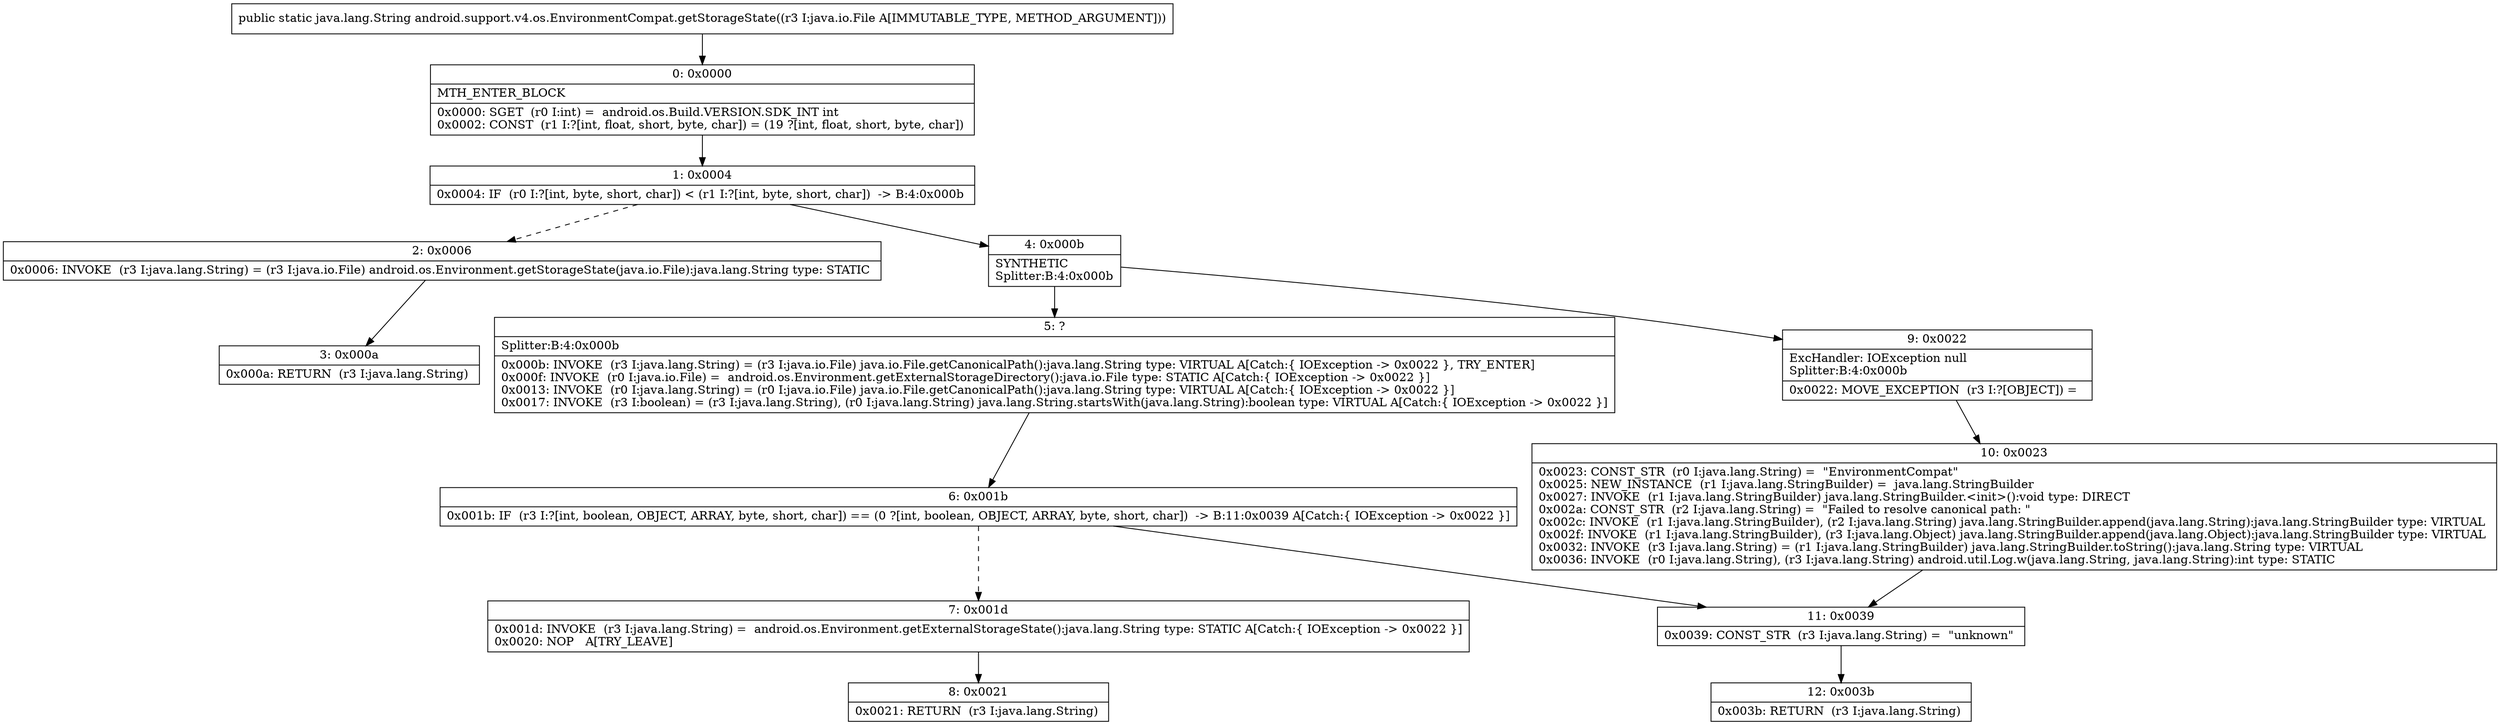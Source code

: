 digraph "CFG forandroid.support.v4.os.EnvironmentCompat.getStorageState(Ljava\/io\/File;)Ljava\/lang\/String;" {
Node_0 [shape=record,label="{0\:\ 0x0000|MTH_ENTER_BLOCK\l|0x0000: SGET  (r0 I:int) =  android.os.Build.VERSION.SDK_INT int \l0x0002: CONST  (r1 I:?[int, float, short, byte, char]) = (19 ?[int, float, short, byte, char]) \l}"];
Node_1 [shape=record,label="{1\:\ 0x0004|0x0004: IF  (r0 I:?[int, byte, short, char]) \< (r1 I:?[int, byte, short, char])  \-\> B:4:0x000b \l}"];
Node_2 [shape=record,label="{2\:\ 0x0006|0x0006: INVOKE  (r3 I:java.lang.String) = (r3 I:java.io.File) android.os.Environment.getStorageState(java.io.File):java.lang.String type: STATIC \l}"];
Node_3 [shape=record,label="{3\:\ 0x000a|0x000a: RETURN  (r3 I:java.lang.String) \l}"];
Node_4 [shape=record,label="{4\:\ 0x000b|SYNTHETIC\lSplitter:B:4:0x000b\l}"];
Node_5 [shape=record,label="{5\:\ ?|Splitter:B:4:0x000b\l|0x000b: INVOKE  (r3 I:java.lang.String) = (r3 I:java.io.File) java.io.File.getCanonicalPath():java.lang.String type: VIRTUAL A[Catch:\{ IOException \-\> 0x0022 \}, TRY_ENTER]\l0x000f: INVOKE  (r0 I:java.io.File) =  android.os.Environment.getExternalStorageDirectory():java.io.File type: STATIC A[Catch:\{ IOException \-\> 0x0022 \}]\l0x0013: INVOKE  (r0 I:java.lang.String) = (r0 I:java.io.File) java.io.File.getCanonicalPath():java.lang.String type: VIRTUAL A[Catch:\{ IOException \-\> 0x0022 \}]\l0x0017: INVOKE  (r3 I:boolean) = (r3 I:java.lang.String), (r0 I:java.lang.String) java.lang.String.startsWith(java.lang.String):boolean type: VIRTUAL A[Catch:\{ IOException \-\> 0x0022 \}]\l}"];
Node_6 [shape=record,label="{6\:\ 0x001b|0x001b: IF  (r3 I:?[int, boolean, OBJECT, ARRAY, byte, short, char]) == (0 ?[int, boolean, OBJECT, ARRAY, byte, short, char])  \-\> B:11:0x0039 A[Catch:\{ IOException \-\> 0x0022 \}]\l}"];
Node_7 [shape=record,label="{7\:\ 0x001d|0x001d: INVOKE  (r3 I:java.lang.String) =  android.os.Environment.getExternalStorageState():java.lang.String type: STATIC A[Catch:\{ IOException \-\> 0x0022 \}]\l0x0020: NOP   A[TRY_LEAVE]\l}"];
Node_8 [shape=record,label="{8\:\ 0x0021|0x0021: RETURN  (r3 I:java.lang.String) \l}"];
Node_9 [shape=record,label="{9\:\ 0x0022|ExcHandler: IOException null\lSplitter:B:4:0x000b\l|0x0022: MOVE_EXCEPTION  (r3 I:?[OBJECT]) =  \l}"];
Node_10 [shape=record,label="{10\:\ 0x0023|0x0023: CONST_STR  (r0 I:java.lang.String) =  \"EnvironmentCompat\" \l0x0025: NEW_INSTANCE  (r1 I:java.lang.StringBuilder) =  java.lang.StringBuilder \l0x0027: INVOKE  (r1 I:java.lang.StringBuilder) java.lang.StringBuilder.\<init\>():void type: DIRECT \l0x002a: CONST_STR  (r2 I:java.lang.String) =  \"Failed to resolve canonical path: \" \l0x002c: INVOKE  (r1 I:java.lang.StringBuilder), (r2 I:java.lang.String) java.lang.StringBuilder.append(java.lang.String):java.lang.StringBuilder type: VIRTUAL \l0x002f: INVOKE  (r1 I:java.lang.StringBuilder), (r3 I:java.lang.Object) java.lang.StringBuilder.append(java.lang.Object):java.lang.StringBuilder type: VIRTUAL \l0x0032: INVOKE  (r3 I:java.lang.String) = (r1 I:java.lang.StringBuilder) java.lang.StringBuilder.toString():java.lang.String type: VIRTUAL \l0x0036: INVOKE  (r0 I:java.lang.String), (r3 I:java.lang.String) android.util.Log.w(java.lang.String, java.lang.String):int type: STATIC \l}"];
Node_11 [shape=record,label="{11\:\ 0x0039|0x0039: CONST_STR  (r3 I:java.lang.String) =  \"unknown\" \l}"];
Node_12 [shape=record,label="{12\:\ 0x003b|0x003b: RETURN  (r3 I:java.lang.String) \l}"];
MethodNode[shape=record,label="{public static java.lang.String android.support.v4.os.EnvironmentCompat.getStorageState((r3 I:java.io.File A[IMMUTABLE_TYPE, METHOD_ARGUMENT])) }"];
MethodNode -> Node_0;
Node_0 -> Node_1;
Node_1 -> Node_2[style=dashed];
Node_1 -> Node_4;
Node_2 -> Node_3;
Node_4 -> Node_5;
Node_4 -> Node_9;
Node_5 -> Node_6;
Node_6 -> Node_7[style=dashed];
Node_6 -> Node_11;
Node_7 -> Node_8;
Node_9 -> Node_10;
Node_10 -> Node_11;
Node_11 -> Node_12;
}

